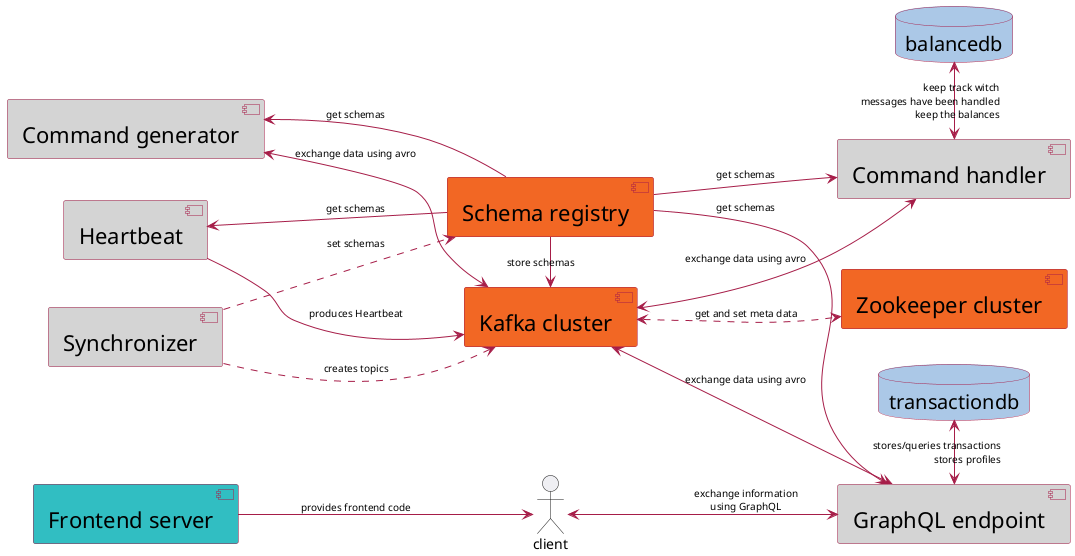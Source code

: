 @startuml
skinparam sequence ActorBorderColor #A61D48
skinparam component {
  BorderColor #A61D48
  ArrowColor #A61D48
  FontSize 22
  ArrowFontSize 10
}
skinparam database {
  BorderColor #A61D48
  FontSize 20
}

left to right direction

[Kafka cluster] as kc #F26724
[Zookeeper cluster] as zc #F26724
[Schema registry] as sr #F26724
[Synchronizer] as sy #D4D4D4
[Heartbeat] as hb #D4D4D4
[Command generator] as cg #D4D4D4
[Command handler] as ch #D4D4D4
[GraphQL endpoint] as ge #D4D4D4
[Frontend server] as fs #31BEC2
actor client as cl #EFEFF3
database balancedb as pgb #ABC8E7
database transactiondb as pgt #ABC8E7

sy ..> sr : set schemas
sy ..> kc : creates topics
fs --> cl : provides frontend code
cl <--> ge : exchange information\nusing GraphQL
kc <..> zc : get and set meta data
cg <--> kc : exchange data using avro
kc <--> ch : exchange data using avro
kc <--> ge : exchange data using avro
hb --> kc : produces Heartbeat
pgb <-> ch : keep track witch\rmessages have been handled\nkeep the balances
pgt <-> ge : stores/queries transactions\rstores profiles
sr --> ch : get schemas
sr --> ge : get schemas
sr -> kc : store schemas
hb <-- sr : get schemas
cg <-- sr : get schemas

@enduml